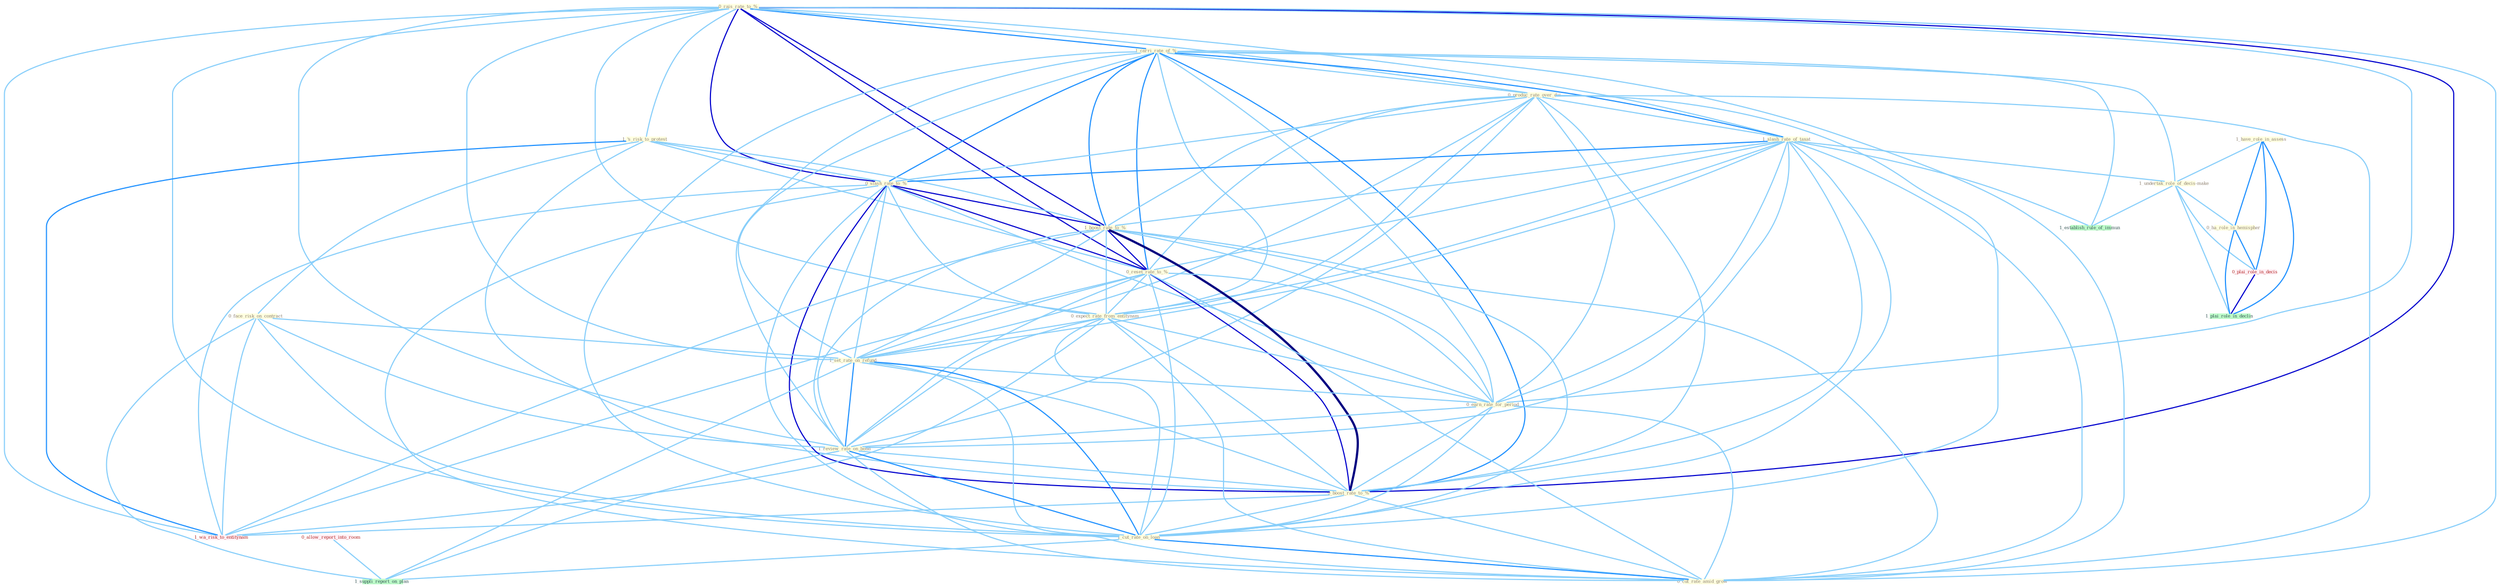 Graph G{ 
    node
    [shape=polygon,style=filled,width=.5,height=.06,color="#BDFCC9",fixedsize=true,fontsize=4,
    fontcolor="#2f4f4f"];
    {node
    [color="#ffffe0", fontcolor="#8b7d6b"] "0_rais_rate_to_% " "1_carri_rate_of_% " "0_produc_rate_over_dai " "1_'s_risk_to_protest " "1_have_role_in_assess " "1_slash_rate_of_taxat " "0_slash_rate_to_% " "1_boost_rate_to_% " "0_reset_rate_to_% " "0_expect_rate_from_entitynam " "0_face_risk_on_contract " "1_set_rate_on_refund " "0_earn_rate_for_period " "1_undertak_role_of_decis-make " "1_review_rate_on_bond " "0_boost_rate_to_% " "1_cut_rate_on_loan " "0_ha_role_in_hemispher " "0_cut_rate_amid_grow "}
{node [color="#fff0f5", fontcolor="#b22222"] "1_wa_risk_to_entitynam " "0_plai_role_in_decis " "0_allow_report_into_room "}
edge [color="#B0E2FF"];

	"0_rais_rate_to_% " -- "1_carri_rate_of_% " [w="2", color="#1e90ff" , len=0.8];
	"0_rais_rate_to_% " -- "0_produc_rate_over_dai " [w="1", color="#87cefa" ];
	"0_rais_rate_to_% " -- "1_'s_risk_to_protest " [w="1", color="#87cefa" ];
	"0_rais_rate_to_% " -- "1_slash_rate_of_taxat " [w="1", color="#87cefa" ];
	"0_rais_rate_to_% " -- "0_slash_rate_to_% " [w="3", color="#0000cd" , len=0.6];
	"0_rais_rate_to_% " -- "1_boost_rate_to_% " [w="3", color="#0000cd" , len=0.6];
	"0_rais_rate_to_% " -- "0_reset_rate_to_% " [w="3", color="#0000cd" , len=0.6];
	"0_rais_rate_to_% " -- "0_expect_rate_from_entitynam " [w="1", color="#87cefa" ];
	"0_rais_rate_to_% " -- "1_set_rate_on_refund " [w="1", color="#87cefa" ];
	"0_rais_rate_to_% " -- "0_earn_rate_for_period " [w="1", color="#87cefa" ];
	"0_rais_rate_to_% " -- "1_review_rate_on_bond " [w="1", color="#87cefa" ];
	"0_rais_rate_to_% " -- "0_boost_rate_to_% " [w="3", color="#0000cd" , len=0.6];
	"0_rais_rate_to_% " -- "1_cut_rate_on_loan " [w="1", color="#87cefa" ];
	"0_rais_rate_to_% " -- "0_cut_rate_amid_grow " [w="1", color="#87cefa" ];
	"0_rais_rate_to_% " -- "1_wa_risk_to_entitynam " [w="1", color="#87cefa" ];
	"1_carri_rate_of_% " -- "0_produc_rate_over_dai " [w="1", color="#87cefa" ];
	"1_carri_rate_of_% " -- "1_slash_rate_of_taxat " [w="2", color="#1e90ff" , len=0.8];
	"1_carri_rate_of_% " -- "0_slash_rate_to_% " [w="2", color="#1e90ff" , len=0.8];
	"1_carri_rate_of_% " -- "1_boost_rate_to_% " [w="2", color="#1e90ff" , len=0.8];
	"1_carri_rate_of_% " -- "0_reset_rate_to_% " [w="2", color="#1e90ff" , len=0.8];
	"1_carri_rate_of_% " -- "0_expect_rate_from_entitynam " [w="1", color="#87cefa" ];
	"1_carri_rate_of_% " -- "1_set_rate_on_refund " [w="1", color="#87cefa" ];
	"1_carri_rate_of_% " -- "0_earn_rate_for_period " [w="1", color="#87cefa" ];
	"1_carri_rate_of_% " -- "1_undertak_role_of_decis-make " [w="1", color="#87cefa" ];
	"1_carri_rate_of_% " -- "1_review_rate_on_bond " [w="1", color="#87cefa" ];
	"1_carri_rate_of_% " -- "0_boost_rate_to_% " [w="2", color="#1e90ff" , len=0.8];
	"1_carri_rate_of_% " -- "1_cut_rate_on_loan " [w="1", color="#87cefa" ];
	"1_carri_rate_of_% " -- "0_cut_rate_amid_grow " [w="1", color="#87cefa" ];
	"1_carri_rate_of_% " -- "1_establish_rule_of_immun " [w="1", color="#87cefa" ];
	"0_produc_rate_over_dai " -- "1_slash_rate_of_taxat " [w="1", color="#87cefa" ];
	"0_produc_rate_over_dai " -- "0_slash_rate_to_% " [w="1", color="#87cefa" ];
	"0_produc_rate_over_dai " -- "1_boost_rate_to_% " [w="1", color="#87cefa" ];
	"0_produc_rate_over_dai " -- "0_reset_rate_to_% " [w="1", color="#87cefa" ];
	"0_produc_rate_over_dai " -- "0_expect_rate_from_entitynam " [w="1", color="#87cefa" ];
	"0_produc_rate_over_dai " -- "1_set_rate_on_refund " [w="1", color="#87cefa" ];
	"0_produc_rate_over_dai " -- "0_earn_rate_for_period " [w="1", color="#87cefa" ];
	"0_produc_rate_over_dai " -- "1_review_rate_on_bond " [w="1", color="#87cefa" ];
	"0_produc_rate_over_dai " -- "0_boost_rate_to_% " [w="1", color="#87cefa" ];
	"0_produc_rate_over_dai " -- "1_cut_rate_on_loan " [w="1", color="#87cefa" ];
	"0_produc_rate_over_dai " -- "0_cut_rate_amid_grow " [w="1", color="#87cefa" ];
	"1_'s_risk_to_protest " -- "0_slash_rate_to_% " [w="1", color="#87cefa" ];
	"1_'s_risk_to_protest " -- "1_boost_rate_to_% " [w="1", color="#87cefa" ];
	"1_'s_risk_to_protest " -- "0_reset_rate_to_% " [w="1", color="#87cefa" ];
	"1_'s_risk_to_protest " -- "0_face_risk_on_contract " [w="1", color="#87cefa" ];
	"1_'s_risk_to_protest " -- "0_boost_rate_to_% " [w="1", color="#87cefa" ];
	"1_'s_risk_to_protest " -- "1_wa_risk_to_entitynam " [w="2", color="#1e90ff" , len=0.8];
	"1_have_role_in_assess " -- "1_undertak_role_of_decis-make " [w="1", color="#87cefa" ];
	"1_have_role_in_assess " -- "0_ha_role_in_hemispher " [w="2", color="#1e90ff" , len=0.8];
	"1_have_role_in_assess " -- "0_plai_role_in_decis " [w="2", color="#1e90ff" , len=0.8];
	"1_have_role_in_assess " -- "1_plai_role_in_declin " [w="2", color="#1e90ff" , len=0.8];
	"1_slash_rate_of_taxat " -- "0_slash_rate_to_% " [w="2", color="#1e90ff" , len=0.8];
	"1_slash_rate_of_taxat " -- "1_boost_rate_to_% " [w="1", color="#87cefa" ];
	"1_slash_rate_of_taxat " -- "0_reset_rate_to_% " [w="1", color="#87cefa" ];
	"1_slash_rate_of_taxat " -- "0_expect_rate_from_entitynam " [w="1", color="#87cefa" ];
	"1_slash_rate_of_taxat " -- "1_set_rate_on_refund " [w="1", color="#87cefa" ];
	"1_slash_rate_of_taxat " -- "0_earn_rate_for_period " [w="1", color="#87cefa" ];
	"1_slash_rate_of_taxat " -- "1_undertak_role_of_decis-make " [w="1", color="#87cefa" ];
	"1_slash_rate_of_taxat " -- "1_review_rate_on_bond " [w="1", color="#87cefa" ];
	"1_slash_rate_of_taxat " -- "0_boost_rate_to_% " [w="1", color="#87cefa" ];
	"1_slash_rate_of_taxat " -- "1_cut_rate_on_loan " [w="1", color="#87cefa" ];
	"1_slash_rate_of_taxat " -- "0_cut_rate_amid_grow " [w="1", color="#87cefa" ];
	"1_slash_rate_of_taxat " -- "1_establish_rule_of_immun " [w="1", color="#87cefa" ];
	"0_slash_rate_to_% " -- "1_boost_rate_to_% " [w="3", color="#0000cd" , len=0.6];
	"0_slash_rate_to_% " -- "0_reset_rate_to_% " [w="3", color="#0000cd" , len=0.6];
	"0_slash_rate_to_% " -- "0_expect_rate_from_entitynam " [w="1", color="#87cefa" ];
	"0_slash_rate_to_% " -- "1_set_rate_on_refund " [w="1", color="#87cefa" ];
	"0_slash_rate_to_% " -- "0_earn_rate_for_period " [w="1", color="#87cefa" ];
	"0_slash_rate_to_% " -- "1_review_rate_on_bond " [w="1", color="#87cefa" ];
	"0_slash_rate_to_% " -- "0_boost_rate_to_% " [w="3", color="#0000cd" , len=0.6];
	"0_slash_rate_to_% " -- "1_cut_rate_on_loan " [w="1", color="#87cefa" ];
	"0_slash_rate_to_% " -- "0_cut_rate_amid_grow " [w="1", color="#87cefa" ];
	"0_slash_rate_to_% " -- "1_wa_risk_to_entitynam " [w="1", color="#87cefa" ];
	"1_boost_rate_to_% " -- "0_reset_rate_to_% " [w="3", color="#0000cd" , len=0.6];
	"1_boost_rate_to_% " -- "0_expect_rate_from_entitynam " [w="1", color="#87cefa" ];
	"1_boost_rate_to_% " -- "1_set_rate_on_refund " [w="1", color="#87cefa" ];
	"1_boost_rate_to_% " -- "0_earn_rate_for_period " [w="1", color="#87cefa" ];
	"1_boost_rate_to_% " -- "1_review_rate_on_bond " [w="1", color="#87cefa" ];
	"1_boost_rate_to_% " -- "0_boost_rate_to_% " [w="4", style=bold, color="#000080", len=0.4];
	"1_boost_rate_to_% " -- "1_cut_rate_on_loan " [w="1", color="#87cefa" ];
	"1_boost_rate_to_% " -- "0_cut_rate_amid_grow " [w="1", color="#87cefa" ];
	"1_boost_rate_to_% " -- "1_wa_risk_to_entitynam " [w="1", color="#87cefa" ];
	"0_reset_rate_to_% " -- "0_expect_rate_from_entitynam " [w="1", color="#87cefa" ];
	"0_reset_rate_to_% " -- "1_set_rate_on_refund " [w="1", color="#87cefa" ];
	"0_reset_rate_to_% " -- "0_earn_rate_for_period " [w="1", color="#87cefa" ];
	"0_reset_rate_to_% " -- "1_review_rate_on_bond " [w="1", color="#87cefa" ];
	"0_reset_rate_to_% " -- "0_boost_rate_to_% " [w="3", color="#0000cd" , len=0.6];
	"0_reset_rate_to_% " -- "1_cut_rate_on_loan " [w="1", color="#87cefa" ];
	"0_reset_rate_to_% " -- "0_cut_rate_amid_grow " [w="1", color="#87cefa" ];
	"0_reset_rate_to_% " -- "1_wa_risk_to_entitynam " [w="1", color="#87cefa" ];
	"0_expect_rate_from_entitynam " -- "1_set_rate_on_refund " [w="1", color="#87cefa" ];
	"0_expect_rate_from_entitynam " -- "0_earn_rate_for_period " [w="1", color="#87cefa" ];
	"0_expect_rate_from_entitynam " -- "1_review_rate_on_bond " [w="1", color="#87cefa" ];
	"0_expect_rate_from_entitynam " -- "0_boost_rate_to_% " [w="1", color="#87cefa" ];
	"0_expect_rate_from_entitynam " -- "1_cut_rate_on_loan " [w="1", color="#87cefa" ];
	"0_expect_rate_from_entitynam " -- "0_cut_rate_amid_grow " [w="1", color="#87cefa" ];
	"0_expect_rate_from_entitynam " -- "1_wa_risk_to_entitynam " [w="1", color="#87cefa" ];
	"0_face_risk_on_contract " -- "1_set_rate_on_refund " [w="1", color="#87cefa" ];
	"0_face_risk_on_contract " -- "1_review_rate_on_bond " [w="1", color="#87cefa" ];
	"0_face_risk_on_contract " -- "1_cut_rate_on_loan " [w="1", color="#87cefa" ];
	"0_face_risk_on_contract " -- "1_wa_risk_to_entitynam " [w="1", color="#87cefa" ];
	"0_face_risk_on_contract " -- "1_suppli_report_on_plan " [w="1", color="#87cefa" ];
	"1_set_rate_on_refund " -- "0_earn_rate_for_period " [w="1", color="#87cefa" ];
	"1_set_rate_on_refund " -- "1_review_rate_on_bond " [w="2", color="#1e90ff" , len=0.8];
	"1_set_rate_on_refund " -- "0_boost_rate_to_% " [w="1", color="#87cefa" ];
	"1_set_rate_on_refund " -- "1_cut_rate_on_loan " [w="2", color="#1e90ff" , len=0.8];
	"1_set_rate_on_refund " -- "0_cut_rate_amid_grow " [w="1", color="#87cefa" ];
	"1_set_rate_on_refund " -- "1_suppli_report_on_plan " [w="1", color="#87cefa" ];
	"0_earn_rate_for_period " -- "1_review_rate_on_bond " [w="1", color="#87cefa" ];
	"0_earn_rate_for_period " -- "0_boost_rate_to_% " [w="1", color="#87cefa" ];
	"0_earn_rate_for_period " -- "1_cut_rate_on_loan " [w="1", color="#87cefa" ];
	"0_earn_rate_for_period " -- "0_cut_rate_amid_grow " [w="1", color="#87cefa" ];
	"1_undertak_role_of_decis-make " -- "0_ha_role_in_hemispher " [w="1", color="#87cefa" ];
	"1_undertak_role_of_decis-make " -- "0_plai_role_in_decis " [w="1", color="#87cefa" ];
	"1_undertak_role_of_decis-make " -- "1_establish_rule_of_immun " [w="1", color="#87cefa" ];
	"1_undertak_role_of_decis-make " -- "1_plai_role_in_declin " [w="1", color="#87cefa" ];
	"1_review_rate_on_bond " -- "0_boost_rate_to_% " [w="1", color="#87cefa" ];
	"1_review_rate_on_bond " -- "1_cut_rate_on_loan " [w="2", color="#1e90ff" , len=0.8];
	"1_review_rate_on_bond " -- "0_cut_rate_amid_grow " [w="1", color="#87cefa" ];
	"1_review_rate_on_bond " -- "1_suppli_report_on_plan " [w="1", color="#87cefa" ];
	"0_boost_rate_to_% " -- "1_cut_rate_on_loan " [w="1", color="#87cefa" ];
	"0_boost_rate_to_% " -- "0_cut_rate_amid_grow " [w="1", color="#87cefa" ];
	"0_boost_rate_to_% " -- "1_wa_risk_to_entitynam " [w="1", color="#87cefa" ];
	"1_cut_rate_on_loan " -- "0_cut_rate_amid_grow " [w="2", color="#1e90ff" , len=0.8];
	"1_cut_rate_on_loan " -- "1_suppli_report_on_plan " [w="1", color="#87cefa" ];
	"0_ha_role_in_hemispher " -- "0_plai_role_in_decis " [w="2", color="#1e90ff" , len=0.8];
	"0_ha_role_in_hemispher " -- "1_plai_role_in_declin " [w="2", color="#1e90ff" , len=0.8];
	"0_plai_role_in_decis " -- "1_plai_role_in_declin " [w="3", color="#0000cd" , len=0.6];
	"0_allow_report_into_room " -- "1_suppli_report_on_plan " [w="1", color="#87cefa" ];
}